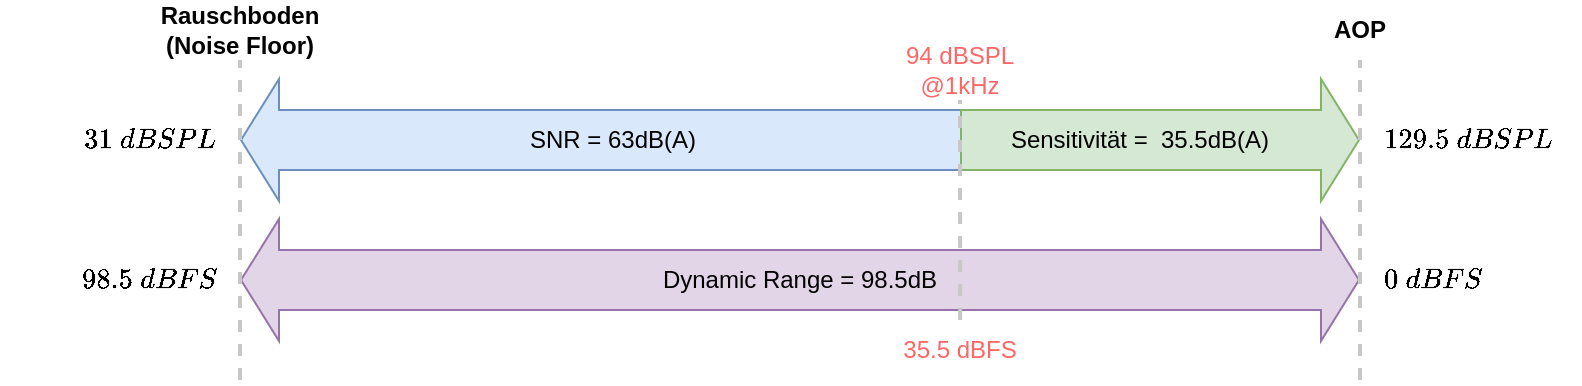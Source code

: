 <mxfile version="18.1.3" type="device"><diagram name="Seite-1" id="8YABCWYjU56DUB7J7AaN"><mxGraphModel dx="1038" dy="649" grid="1" gridSize="10" guides="1" tooltips="1" connect="1" arrows="1" fold="1" page="1" pageScale="1" pageWidth="827" pageHeight="1169" math="1" shadow="0"><root><mxCell id="0"/><mxCell id="1" parent="0"/><mxCell id="p23xVv6Rp5-aRSuJVF9R-11" value="" style="shape=flexArrow;endArrow=classic;html=1;rounded=0;width=30;startWidth=30;endWidth=30;fillColor=#dae8fc;strokeColor=#6c8ebf;" parent="1" edge="1"><mxGeometry width="50" height="50" relative="1" as="geometry"><mxPoint x="530" y="440" as="sourcePoint"/><mxPoint x="160" y="440" as="targetPoint"/></mxGeometry></mxCell><mxCell id="p23xVv6Rp5-aRSuJVF9R-9" value="" style="shape=flexArrow;endArrow=classic;startArrow=classic;html=1;rounded=0;startWidth=30;endWidth=30;width=30;fillColor=#e1d5e7;strokeColor=#9673a6;" parent="1" edge="1"><mxGeometry width="100" height="100" relative="1" as="geometry"><mxPoint x="160" y="510" as="sourcePoint"/><mxPoint x="720" y="510" as="targetPoint"/></mxGeometry></mxCell><mxCell id="p23xVv6Rp5-aRSuJVF9R-4" value="SNR = 63dB(A)" style="text;html=1;align=center;verticalAlign=middle;whiteSpace=wrap;rounded=0;" parent="1" vertex="1"><mxGeometry x="180" y="420" width="333.33" height="40" as="geometry"/></mxCell><mxCell id="p23xVv6Rp5-aRSuJVF9R-12" value="" style="shape=flexArrow;endArrow=classic;html=1;rounded=0;width=30;startWidth=30;endWidth=30;fillColor=#d5e8d4;strokeColor=#82b366;" parent="1" edge="1"><mxGeometry width="50" height="50" relative="1" as="geometry"><mxPoint x="520" y="440" as="sourcePoint"/><mxPoint x="720" y="440" as="targetPoint"/></mxGeometry></mxCell><mxCell id="p23xVv6Rp5-aRSuJVF9R-13" value="Dynamic Range = 98.5dB" style="text;html=1;align=center;verticalAlign=middle;whiteSpace=wrap;rounded=0;" parent="1" vertex="1"><mxGeometry x="180" y="490" width="520" height="40" as="geometry"/></mxCell><mxCell id="p23xVv6Rp5-aRSuJVF9R-14" value="" style="endArrow=none;dashed=1;html=1;strokeWidth=2;rounded=0;exitX=0.654;exitY=1;exitDx=0;exitDy=0;exitPerimeter=0;strokeColor=#C7C7C7;" parent="1" edge="1"><mxGeometry width="50" height="50" relative="1" as="geometry"><mxPoint x="520.08" y="530" as="sourcePoint"/><mxPoint x="520" y="420" as="targetPoint"/></mxGeometry></mxCell><mxCell id="p23xVv6Rp5-aRSuJVF9R-15" value="" style="endArrow=none;dashed=1;html=1;strokeWidth=2;rounded=0;strokeColor=#C7C7C7;" parent="1" edge="1"><mxGeometry width="50" height="50" relative="1" as="geometry"><mxPoint x="160" y="560" as="sourcePoint"/><mxPoint x="160" y="400" as="targetPoint"/></mxGeometry></mxCell><mxCell id="p23xVv6Rp5-aRSuJVF9R-16" value="" style="endArrow=none;dashed=1;html=1;strokeWidth=2;rounded=0;strokeColor=#C7C7C7;" parent="1" edge="1"><mxGeometry width="50" height="50" relative="1" as="geometry"><mxPoint x="720" y="560" as="sourcePoint"/><mxPoint x="720" y="400" as="targetPoint"/></mxGeometry></mxCell><mxCell id="p23xVv6Rp5-aRSuJVF9R-17" value="Rauschboden (Noise Floor)" style="text;html=1;align=center;verticalAlign=middle;whiteSpace=wrap;rounded=0;fontStyle=1" parent="1" vertex="1"><mxGeometry x="120" y="370" width="80" height="30" as="geometry"/></mxCell><mxCell id="p23xVv6Rp5-aRSuJVF9R-18" value="AOP" style="text;html=1;align=center;verticalAlign=middle;whiteSpace=wrap;rounded=0;fontStyle=1" parent="1" vertex="1"><mxGeometry x="680" y="370" width="80" height="30" as="geometry"/></mxCell><mxCell id="p23xVv6Rp5-aRSuJVF9R-20" value="$$31 \space dBSPL$$" style="text;html=1;align=right;verticalAlign=middle;whiteSpace=wrap;rounded=0;" parent="1" vertex="1"><mxGeometry x="40" y="425" width="110" height="30" as="geometry"/></mxCell><mxCell id="p23xVv6Rp5-aRSuJVF9R-21" value="$$98.5\space dBFS$$" style="text;html=1;align=right;verticalAlign=middle;whiteSpace=wrap;rounded=0;" parent="1" vertex="1"><mxGeometry x="40" y="495" width="110" height="30" as="geometry"/></mxCell><mxCell id="p23xVv6Rp5-aRSuJVF9R-22" value="94 dBSPL @1kHz" style="text;html=1;align=center;verticalAlign=middle;whiteSpace=wrap;rounded=0;fontColor=#FF6666;" parent="1" vertex="1"><mxGeometry x="480" y="390" width="80" height="30" as="geometry"/></mxCell><mxCell id="p23xVv6Rp5-aRSuJVF9R-23" value="35.5 dBFS" style="text;html=1;align=center;verticalAlign=middle;whiteSpace=wrap;rounded=0;fontColor=#FF6666;" parent="1" vertex="1"><mxGeometry x="480" y="530" width="80" height="30" as="geometry"/></mxCell><mxCell id="p23xVv6Rp5-aRSuJVF9R-24" value="$$0 \space dBFS$$" style="text;html=1;align=left;verticalAlign=middle;whiteSpace=wrap;rounded=0;" parent="1" vertex="1"><mxGeometry x="730" y="495" width="100" height="30" as="geometry"/></mxCell><mxCell id="p23xVv6Rp5-aRSuJVF9R-25" value="$$129.5 \space dBSPL$$" style="text;html=1;align=left;verticalAlign=middle;whiteSpace=wrap;rounded=0;" parent="1" vertex="1"><mxGeometry x="730" y="425" width="100" height="30" as="geometry"/></mxCell><mxCell id="MkZfroIMVvUau8b9mIfq-1" value="Sensitivität =&amp;nbsp; 35.5dB(A)" style="text;html=1;align=center;verticalAlign=middle;whiteSpace=wrap;rounded=0;" vertex="1" parent="1"><mxGeometry x="520" y="420" width="180" height="40" as="geometry"/></mxCell></root></mxGraphModel></diagram></mxfile>